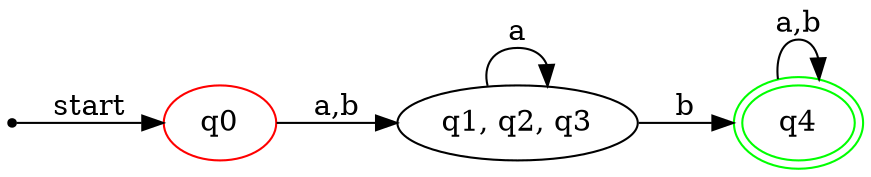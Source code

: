 strict digraph  {
	graph [rankdir=LR];
	q0	 [color=red];
	q0 -> "q1, q2, q3"	 [label="a,b"];
	qi	 [shape=point];
	qi -> q0	 [label=start];
	q4	 [color="green:green",
		peripheries=2];
	q4 -> q4	 [label="a,b"];
	"q1, q2, q3" -> q4	 [label=b];
	"q1, q2, q3" -> "q1, q2, q3"	 [label=a];
}
